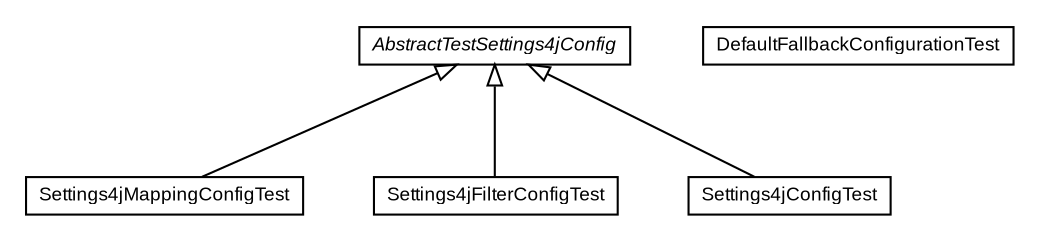 #!/usr/local/bin/dot
#
# Class diagram 
# Generated by UMLGraph version R5_6 (http://www.umlgraph.org/)
#

digraph G {
	edge [fontname="arial",fontsize=10,labelfontname="arial",labelfontsize=10];
	node [fontname="arial",fontsize=10,shape=plaintext];
	nodesep=0.25;
	ranksep=0.5;
	// org.settings4j.config.Settings4jMappingConfigTest
	c0 [label=<<table title="org.settings4j.config.Settings4jMappingConfigTest" border="0" cellborder="1" cellspacing="0" cellpadding="2" port="p" href="./Settings4jMappingConfigTest.html">
		<tr><td><table border="0" cellspacing="0" cellpadding="1">
<tr><td align="center" balign="center"> Settings4jMappingConfigTest </td></tr>
		</table></td></tr>
		</table>>, URL="./Settings4jMappingConfigTest.html", fontname="arial", fontcolor="black", fontsize=9.0];
	// org.settings4j.config.Settings4jFilterConfigTest
	c1 [label=<<table title="org.settings4j.config.Settings4jFilterConfigTest" border="0" cellborder="1" cellspacing="0" cellpadding="2" port="p" href="./Settings4jFilterConfigTest.html">
		<tr><td><table border="0" cellspacing="0" cellpadding="1">
<tr><td align="center" balign="center"> Settings4jFilterConfigTest </td></tr>
		</table></td></tr>
		</table>>, URL="./Settings4jFilterConfigTest.html", fontname="arial", fontcolor="black", fontsize=9.0];
	// org.settings4j.config.Settings4jConfigTest
	c2 [label=<<table title="org.settings4j.config.Settings4jConfigTest" border="0" cellborder="1" cellspacing="0" cellpadding="2" port="p" href="./Settings4jConfigTest.html">
		<tr><td><table border="0" cellspacing="0" cellpadding="1">
<tr><td align="center" balign="center"> Settings4jConfigTest </td></tr>
		</table></td></tr>
		</table>>, URL="./Settings4jConfigTest.html", fontname="arial", fontcolor="black", fontsize=9.0];
	// org.settings4j.config.DefaultFallbackConfigurationTest
	c3 [label=<<table title="org.settings4j.config.DefaultFallbackConfigurationTest" border="0" cellborder="1" cellspacing="0" cellpadding="2" port="p" href="./DefaultFallbackConfigurationTest.html">
		<tr><td><table border="0" cellspacing="0" cellpadding="1">
<tr><td align="center" balign="center"> DefaultFallbackConfigurationTest </td></tr>
		</table></td></tr>
		</table>>, URL="./DefaultFallbackConfigurationTest.html", fontname="arial", fontcolor="black", fontsize=9.0];
	// org.settings4j.config.AbstractTestSettings4jConfig
	c4 [label=<<table title="org.settings4j.config.AbstractTestSettings4jConfig" border="0" cellborder="1" cellspacing="0" cellpadding="2" port="p" href="./AbstractTestSettings4jConfig.html">
		<tr><td><table border="0" cellspacing="0" cellpadding="1">
<tr><td align="center" balign="center"><font face="arial italic"> AbstractTestSettings4jConfig </font></td></tr>
		</table></td></tr>
		</table>>, URL="./AbstractTestSettings4jConfig.html", fontname="arial", fontcolor="black", fontsize=9.0];
	//org.settings4j.config.Settings4jMappingConfigTest extends org.settings4j.config.AbstractTestSettings4jConfig
	c4:p -> c0:p [dir=back,arrowtail=empty];
	//org.settings4j.config.Settings4jFilterConfigTest extends org.settings4j.config.AbstractTestSettings4jConfig
	c4:p -> c1:p [dir=back,arrowtail=empty];
	//org.settings4j.config.Settings4jConfigTest extends org.settings4j.config.AbstractTestSettings4jConfig
	c4:p -> c2:p [dir=back,arrowtail=empty];
}

